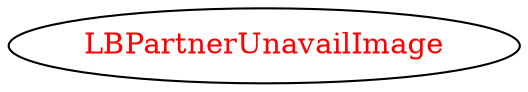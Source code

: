 digraph dependencyGraph {
 concentrate=true;
 ranksep="2.0";
 rankdir="LR"; 
 splines="ortho";
"LBPartnerUnavailImage" [fontcolor="red"];
}